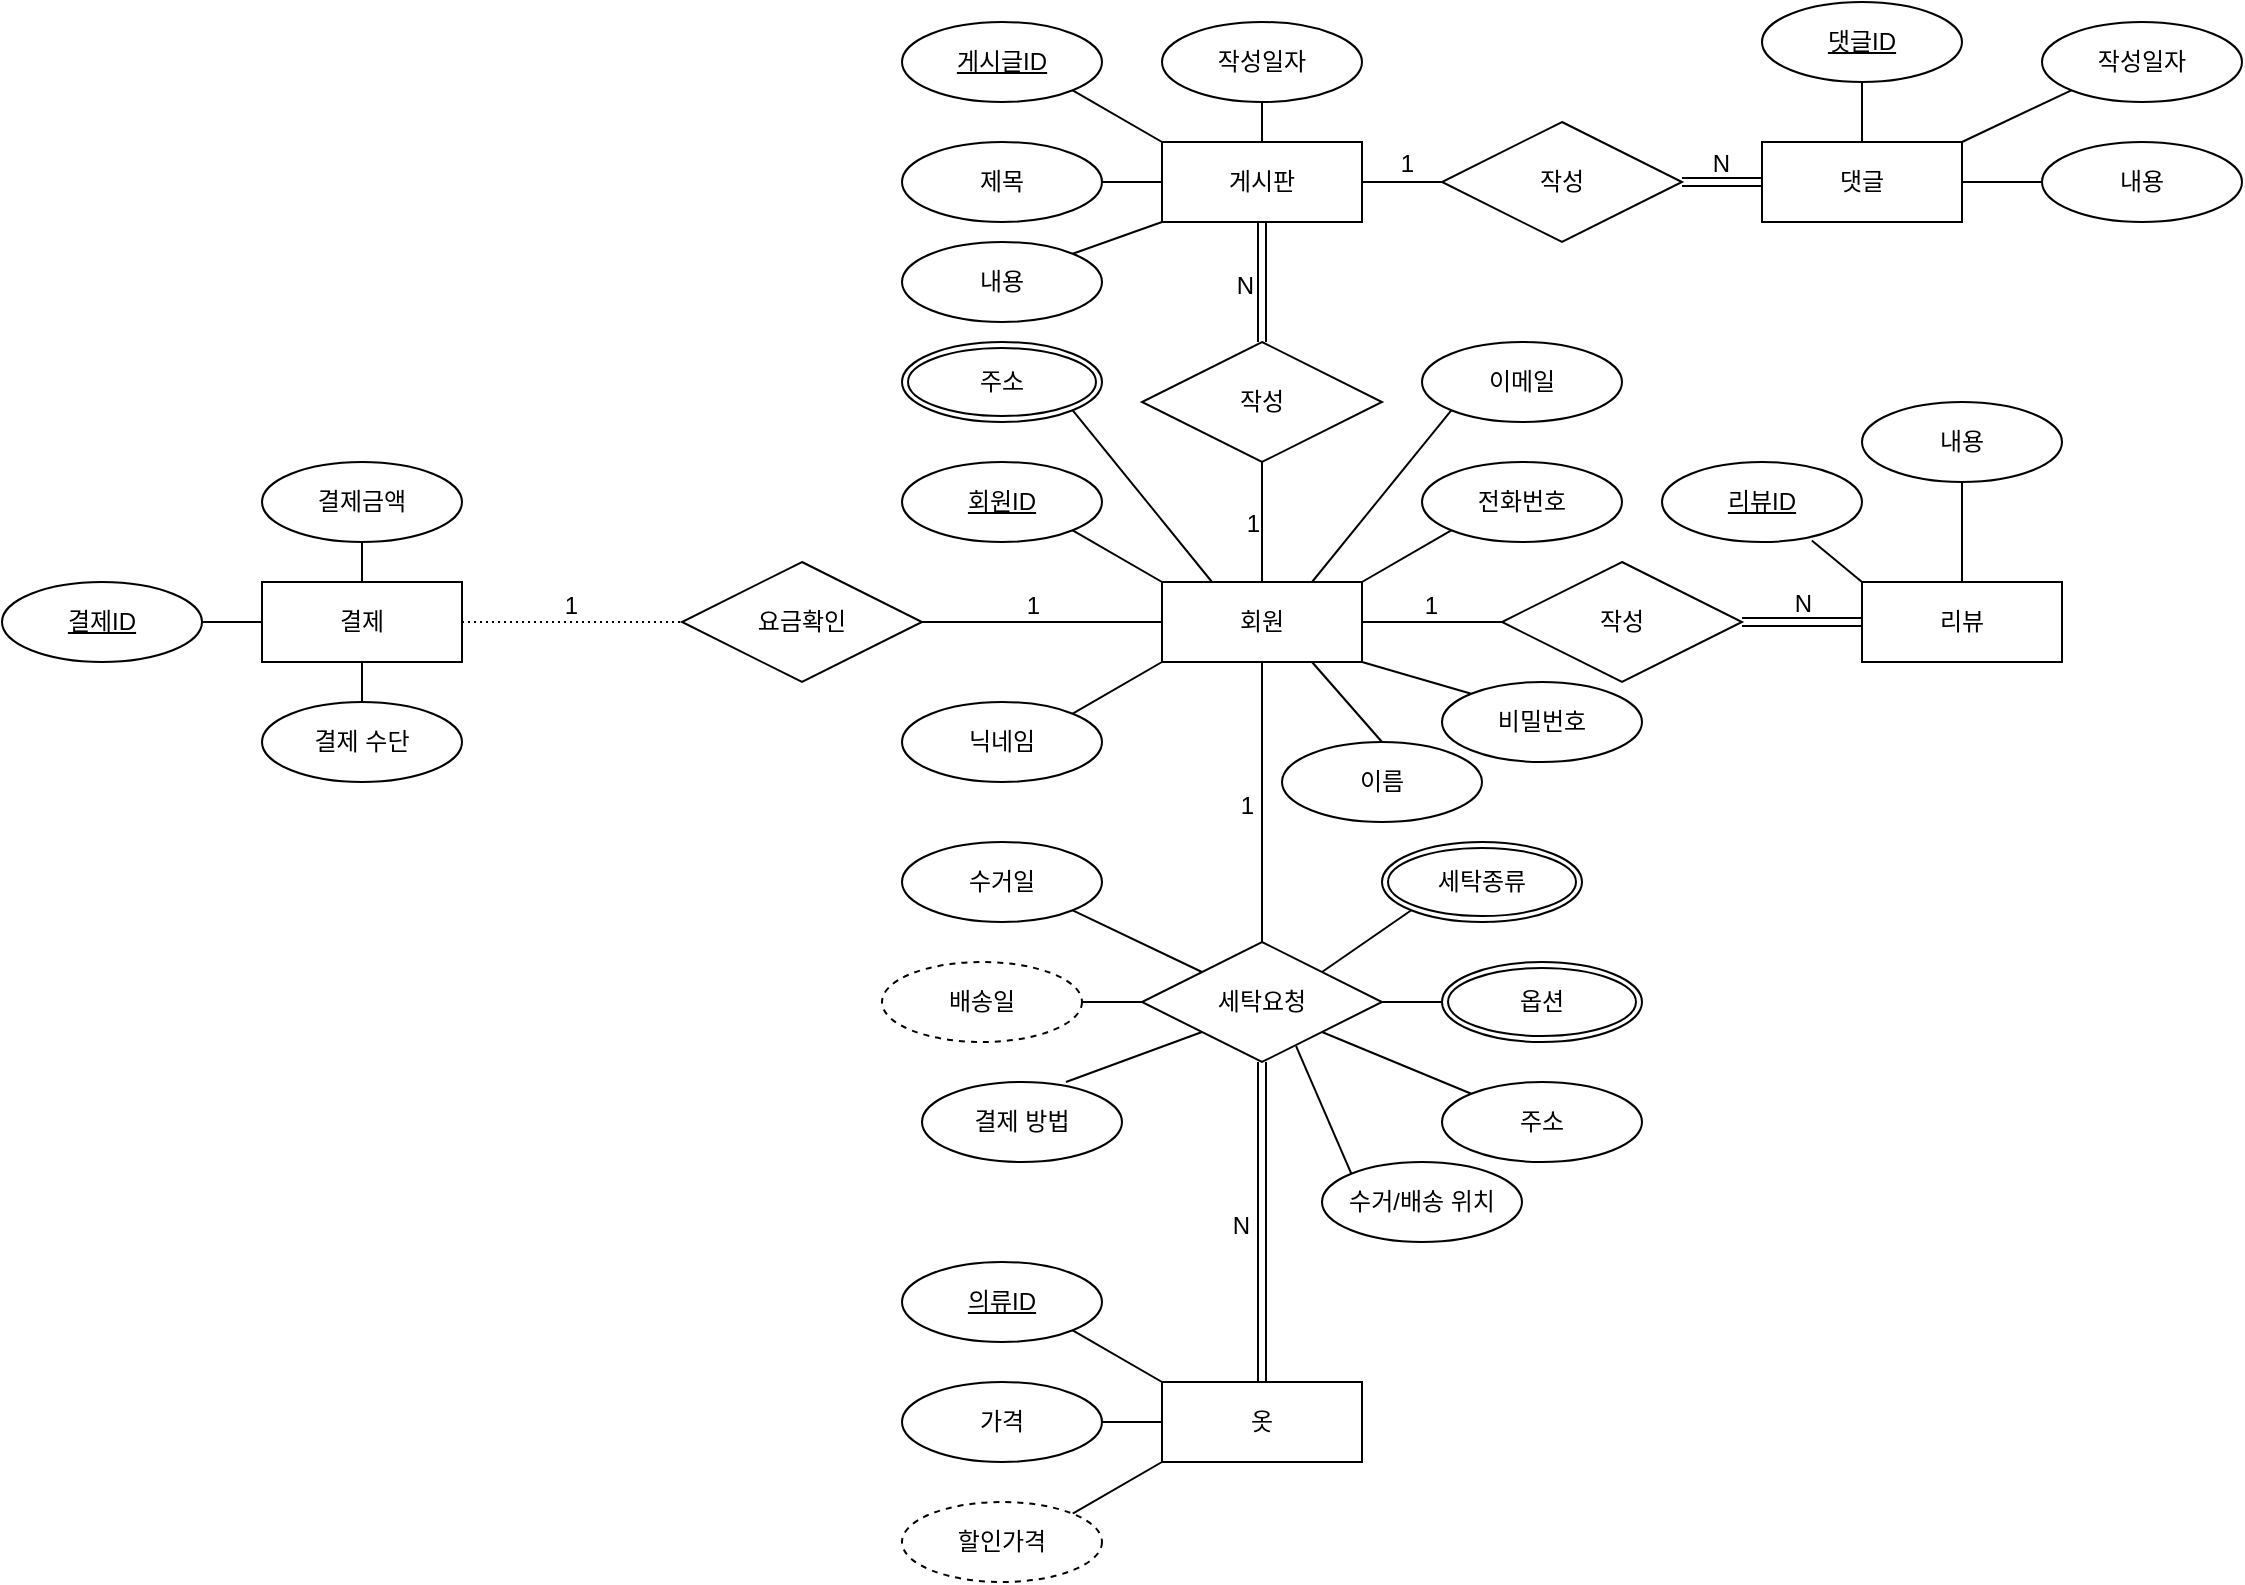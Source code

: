 <mxfile version="21.7.2" type="github">
  <diagram id="R2lEEEUBdFMjLlhIrx00" name="Page-1">
    <mxGraphModel dx="1738" dy="929" grid="1" gridSize="10" guides="1" tooltips="1" connect="1" arrows="1" fold="1" page="1" pageScale="1" pageWidth="850" pageHeight="1100" math="0" shadow="0" extFonts="Permanent Marker^https://fonts.googleapis.com/css?family=Permanent+Marker">
      <root>
        <mxCell id="0" />
        <mxCell id="1" parent="0" />
        <mxCell id="YE9Ve-NsIoE-Osug2IYx-11" value="회원" style="whiteSpace=wrap;html=1;align=center;" vertex="1" parent="1">
          <mxGeometry x="690" y="470" width="100" height="40" as="geometry" />
        </mxCell>
        <mxCell id="YE9Ve-NsIoE-Osug2IYx-12" value="게시판" style="whiteSpace=wrap;html=1;align=center;" vertex="1" parent="1">
          <mxGeometry x="690" y="250" width="100" height="40" as="geometry" />
        </mxCell>
        <mxCell id="YE9Ve-NsIoE-Osug2IYx-13" value="댓글" style="whiteSpace=wrap;html=1;align=center;" vertex="1" parent="1">
          <mxGeometry x="990" y="250" width="100" height="40" as="geometry" />
        </mxCell>
        <mxCell id="YE9Ve-NsIoE-Osug2IYx-15" value="결제" style="whiteSpace=wrap;html=1;align=center;" vertex="1" parent="1">
          <mxGeometry x="240" y="470" width="100" height="40" as="geometry" />
        </mxCell>
        <mxCell id="YE9Ve-NsIoE-Osug2IYx-16" value="리뷰" style="whiteSpace=wrap;html=1;align=center;" vertex="1" parent="1">
          <mxGeometry x="1040" y="470" width="100" height="40" as="geometry" />
        </mxCell>
        <mxCell id="YE9Ve-NsIoE-Osug2IYx-18" value="세탁요청" style="shape=rhombus;perimeter=rhombusPerimeter;whiteSpace=wrap;html=1;align=center;" vertex="1" parent="1">
          <mxGeometry x="680" y="650" width="120" height="60" as="geometry" />
        </mxCell>
        <mxCell id="YE9Ve-NsIoE-Osug2IYx-19" value="옷" style="whiteSpace=wrap;html=1;align=center;" vertex="1" parent="1">
          <mxGeometry x="690" y="870" width="100" height="40" as="geometry" />
        </mxCell>
        <mxCell id="YE9Ve-NsIoE-Osug2IYx-28" value="회원ID" style="ellipse;whiteSpace=wrap;html=1;align=center;fontStyle=4;" vertex="1" parent="1">
          <mxGeometry x="560" y="410" width="100" height="40" as="geometry" />
        </mxCell>
        <mxCell id="YE9Ve-NsIoE-Osug2IYx-30" value="전화번호" style="ellipse;whiteSpace=wrap;html=1;align=center;" vertex="1" parent="1">
          <mxGeometry x="820" y="410" width="100" height="40" as="geometry" />
        </mxCell>
        <mxCell id="YE9Ve-NsIoE-Osug2IYx-31" value="이름" style="ellipse;whiteSpace=wrap;html=1;align=center;" vertex="1" parent="1">
          <mxGeometry x="750" y="550" width="100" height="40" as="geometry" />
        </mxCell>
        <mxCell id="YE9Ve-NsIoE-Osug2IYx-32" value="이메일" style="ellipse;whiteSpace=wrap;html=1;align=center;" vertex="1" parent="1">
          <mxGeometry x="820" y="350" width="100" height="40" as="geometry" />
        </mxCell>
        <mxCell id="YE9Ve-NsIoE-Osug2IYx-47" value="" style="endArrow=none;html=1;rounded=0;exitX=1;exitY=1;exitDx=0;exitDy=0;entryX=0;entryY=0;entryDx=0;entryDy=0;" edge="1" parent="1" source="YE9Ve-NsIoE-Osug2IYx-28" target="YE9Ve-NsIoE-Osug2IYx-11">
          <mxGeometry relative="1" as="geometry">
            <mxPoint x="850" y="550" as="sourcePoint" />
            <mxPoint x="1010" y="550" as="targetPoint" />
          </mxGeometry>
        </mxCell>
        <mxCell id="YE9Ve-NsIoE-Osug2IYx-48" value="" style="endArrow=none;html=1;rounded=0;exitX=1;exitY=1;exitDx=0;exitDy=0;entryX=0.25;entryY=0;entryDx=0;entryDy=0;" edge="1" parent="1" source="YE9Ve-NsIoE-Osug2IYx-64" target="YE9Ve-NsIoE-Osug2IYx-11">
          <mxGeometry relative="1" as="geometry">
            <mxPoint x="740" y="450" as="sourcePoint" />
            <mxPoint x="1080" y="490" as="targetPoint" />
          </mxGeometry>
        </mxCell>
        <mxCell id="YE9Ve-NsIoE-Osug2IYx-49" value="" style="endArrow=none;html=1;rounded=0;entryX=1;entryY=0;entryDx=0;entryDy=0;exitX=0;exitY=1;exitDx=0;exitDy=0;" edge="1" parent="1" source="YE9Ve-NsIoE-Osug2IYx-30" target="YE9Ve-NsIoE-Osug2IYx-11">
          <mxGeometry relative="1" as="geometry">
            <mxPoint x="860" y="440" as="sourcePoint" />
            <mxPoint x="1080" y="490" as="targetPoint" />
          </mxGeometry>
        </mxCell>
        <mxCell id="YE9Ve-NsIoE-Osug2IYx-50" value="" style="endArrow=none;html=1;rounded=0;exitX=0.5;exitY=0;exitDx=0;exitDy=0;entryX=0.75;entryY=1;entryDx=0;entryDy=0;" edge="1" parent="1" source="YE9Ve-NsIoE-Osug2IYx-31" target="YE9Ve-NsIoE-Osug2IYx-11">
          <mxGeometry relative="1" as="geometry">
            <mxPoint x="920" y="490" as="sourcePoint" />
            <mxPoint x="690" y="490" as="targetPoint" />
          </mxGeometry>
        </mxCell>
        <mxCell id="YE9Ve-NsIoE-Osug2IYx-53" value="" style="endArrow=none;html=1;rounded=0;exitX=0.75;exitY=0;exitDx=0;exitDy=0;entryX=0;entryY=1;entryDx=0;entryDy=0;" edge="1" parent="1" source="YE9Ve-NsIoE-Osug2IYx-11" target="YE9Ve-NsIoE-Osug2IYx-32">
          <mxGeometry relative="1" as="geometry">
            <mxPoint x="920" y="490" as="sourcePoint" />
            <mxPoint x="820" y="490" as="targetPoint" />
          </mxGeometry>
        </mxCell>
        <mxCell id="YE9Ve-NsIoE-Osug2IYx-54" value="닉네임" style="ellipse;whiteSpace=wrap;html=1;align=center;" vertex="1" parent="1">
          <mxGeometry x="560" y="530" width="100" height="40" as="geometry" />
        </mxCell>
        <mxCell id="YE9Ve-NsIoE-Osug2IYx-55" value="" style="endArrow=none;html=1;rounded=0;exitX=1;exitY=0;exitDx=0;exitDy=0;entryX=0;entryY=1;entryDx=0;entryDy=0;" edge="1" parent="1" source="YE9Ve-NsIoE-Osug2IYx-54" target="YE9Ve-NsIoE-Osug2IYx-11">
          <mxGeometry relative="1" as="geometry">
            <mxPoint x="920" y="540" as="sourcePoint" />
            <mxPoint x="690" y="540" as="targetPoint" />
          </mxGeometry>
        </mxCell>
        <mxCell id="YE9Ve-NsIoE-Osug2IYx-56" value="비밀번호" style="ellipse;whiteSpace=wrap;html=1;align=center;" vertex="1" parent="1">
          <mxGeometry x="830" y="520" width="100" height="40" as="geometry" />
        </mxCell>
        <mxCell id="YE9Ve-NsIoE-Osug2IYx-57" value="" style="endArrow=none;html=1;rounded=0;exitX=1;exitY=1;exitDx=0;exitDy=0;entryX=0;entryY=0;entryDx=0;entryDy=0;" edge="1" parent="1" target="YE9Ve-NsIoE-Osug2IYx-56" source="YE9Ve-NsIoE-Osug2IYx-11">
          <mxGeometry relative="1" as="geometry">
            <mxPoint x="790" y="550" as="sourcePoint" />
            <mxPoint x="820" y="550" as="targetPoint" />
          </mxGeometry>
        </mxCell>
        <mxCell id="YE9Ve-NsIoE-Osug2IYx-64" value="주소" style="ellipse;shape=doubleEllipse;margin=3;whiteSpace=wrap;html=1;align=center;" vertex="1" parent="1">
          <mxGeometry x="560" y="350" width="100" height="40" as="geometry" />
        </mxCell>
        <mxCell id="YE9Ve-NsIoE-Osug2IYx-66" value="" style="endArrow=none;html=1;rounded=0;exitX=1;exitY=1;exitDx=0;exitDy=0;entryX=0;entryY=0;entryDx=0;entryDy=0;" edge="1" parent="1" source="YE9Ve-NsIoE-Osug2IYx-67" target="YE9Ve-NsIoE-Osug2IYx-18">
          <mxGeometry relative="1" as="geometry">
            <mxPoint x="650" y="680" as="sourcePoint" />
            <mxPoint x="720" y="675" as="targetPoint" />
          </mxGeometry>
        </mxCell>
        <mxCell id="YE9Ve-NsIoE-Osug2IYx-67" value="수거일" style="ellipse;whiteSpace=wrap;html=1;align=center;" vertex="1" parent="1">
          <mxGeometry x="560" y="600" width="100" height="40" as="geometry" />
        </mxCell>
        <mxCell id="YE9Ve-NsIoE-Osug2IYx-68" value="" style="endArrow=none;html=1;rounded=0;exitX=1;exitY=0.5;exitDx=0;exitDy=0;entryX=0;entryY=0.5;entryDx=0;entryDy=0;" edge="1" parent="1" source="YE9Ve-NsIoE-Osug2IYx-70" target="YE9Ve-NsIoE-Osug2IYx-18">
          <mxGeometry relative="1" as="geometry">
            <mxPoint x="650" y="680.0" as="sourcePoint" />
            <mxPoint x="680" y="730" as="targetPoint" />
          </mxGeometry>
        </mxCell>
        <mxCell id="YE9Ve-NsIoE-Osug2IYx-70" value="배송일" style="ellipse;whiteSpace=wrap;html=1;align=center;dashed=1;" vertex="1" parent="1">
          <mxGeometry x="550" y="660" width="100" height="40" as="geometry" />
        </mxCell>
        <mxCell id="YE9Ve-NsIoE-Osug2IYx-71" value="" style="endArrow=none;html=1;rounded=0;exitX=0;exitY=1;exitDx=0;exitDy=0;entryX=1;entryY=0;entryDx=0;entryDy=0;" edge="1" parent="1" source="YE9Ve-NsIoE-Osug2IYx-89" target="YE9Ve-NsIoE-Osug2IYx-18">
          <mxGeometry relative="1" as="geometry">
            <mxPoint x="814.645" y="634.142" as="sourcePoint" />
            <mxPoint x="930" y="620" as="targetPoint" />
          </mxGeometry>
        </mxCell>
        <mxCell id="YE9Ve-NsIoE-Osug2IYx-73" value="" style="endArrow=none;html=1;rounded=0;exitX=0;exitY=0.5;exitDx=0;exitDy=0;entryX=1;entryY=0.5;entryDx=0;entryDy=0;" edge="1" parent="1" source="YE9Ve-NsIoE-Osug2IYx-75" target="YE9Ve-NsIoE-Osug2IYx-18">
          <mxGeometry relative="1" as="geometry">
            <mxPoint x="830" y="680" as="sourcePoint" />
            <mxPoint x="800" y="725" as="targetPoint" />
          </mxGeometry>
        </mxCell>
        <mxCell id="YE9Ve-NsIoE-Osug2IYx-75" value="옵션" style="ellipse;shape=doubleEllipse;margin=3;whiteSpace=wrap;html=1;align=center;" vertex="1" parent="1">
          <mxGeometry x="830" y="660" width="100" height="40" as="geometry" />
        </mxCell>
        <mxCell id="YE9Ve-NsIoE-Osug2IYx-78" value="" style="endArrow=none;html=1;rounded=0;exitX=0;exitY=0;exitDx=0;exitDy=0;entryX=1;entryY=1;entryDx=0;entryDy=0;" edge="1" parent="1" source="YE9Ve-NsIoE-Osug2IYx-79" target="YE9Ve-NsIoE-Osug2IYx-18">
          <mxGeometry relative="1" as="geometry">
            <mxPoint x="915" y="728" as="sourcePoint" />
            <mxPoint x="785" y="773" as="targetPoint" />
          </mxGeometry>
        </mxCell>
        <mxCell id="YE9Ve-NsIoE-Osug2IYx-79" value="주소" style="ellipse;whiteSpace=wrap;html=1;align=center;" vertex="1" parent="1">
          <mxGeometry x="830" y="720" width="100" height="40" as="geometry" />
        </mxCell>
        <mxCell id="YE9Ve-NsIoE-Osug2IYx-80" value="" style="endArrow=none;html=1;rounded=0;exitX=0;exitY=0;exitDx=0;exitDy=0;entryX=0.642;entryY=0.867;entryDx=0;entryDy=0;entryPerimeter=0;" edge="1" parent="1" source="YE9Ve-NsIoE-Osug2IYx-81" target="YE9Ve-NsIoE-Osug2IYx-18">
          <mxGeometry relative="1" as="geometry">
            <mxPoint x="875" y="773" as="sourcePoint" />
            <mxPoint x="730" y="740" as="targetPoint" />
          </mxGeometry>
        </mxCell>
        <mxCell id="YE9Ve-NsIoE-Osug2IYx-81" value="수거/배송 위치" style="ellipse;whiteSpace=wrap;html=1;align=center;" vertex="1" parent="1">
          <mxGeometry x="770" y="760" width="100" height="40" as="geometry" />
        </mxCell>
        <mxCell id="YE9Ve-NsIoE-Osug2IYx-82" value="" style="endArrow=none;html=1;rounded=0;exitX=0.72;exitY=0;exitDx=0;exitDy=0;entryX=0;entryY=1;entryDx=0;entryDy=0;exitPerimeter=0;" edge="1" parent="1" source="YE9Ve-NsIoE-Osug2IYx-83" target="YE9Ve-NsIoE-Osug2IYx-18">
          <mxGeometry relative="1" as="geometry">
            <mxPoint x="720" y="780" as="sourcePoint" />
            <mxPoint x="750" y="780" as="targetPoint" />
          </mxGeometry>
        </mxCell>
        <mxCell id="YE9Ve-NsIoE-Osug2IYx-83" value="결제 방법" style="ellipse;whiteSpace=wrap;html=1;align=center;" vertex="1" parent="1">
          <mxGeometry x="570" y="720" width="100" height="40" as="geometry" />
        </mxCell>
        <mxCell id="YE9Ve-NsIoE-Osug2IYx-89" value="세탁종류" style="ellipse;shape=doubleEllipse;margin=3;whiteSpace=wrap;html=1;align=center;" vertex="1" parent="1">
          <mxGeometry x="800" y="600" width="100" height="40" as="geometry" />
        </mxCell>
        <mxCell id="YE9Ve-NsIoE-Osug2IYx-90" value="의류ID" style="ellipse;whiteSpace=wrap;html=1;align=center;fontStyle=4;" vertex="1" parent="1">
          <mxGeometry x="560" y="810" width="100" height="40" as="geometry" />
        </mxCell>
        <mxCell id="YE9Ve-NsIoE-Osug2IYx-91" value="" style="endArrow=none;html=1;rounded=0;exitX=1;exitY=1;exitDx=0;exitDy=0;entryX=0;entryY=0;entryDx=0;entryDy=0;" edge="1" parent="1" source="YE9Ve-NsIoE-Osug2IYx-90" target="YE9Ve-NsIoE-Osug2IYx-19">
          <mxGeometry relative="1" as="geometry">
            <mxPoint x="870" y="961" as="sourcePoint" />
            <mxPoint x="662" y="910" as="targetPoint" />
          </mxGeometry>
        </mxCell>
        <mxCell id="YE9Ve-NsIoE-Osug2IYx-92" value="" style="endArrow=none;html=1;rounded=0;exitX=1;exitY=0.5;exitDx=0;exitDy=0;entryX=0;entryY=0.5;entryDx=0;entryDy=0;" edge="1" parent="1" source="YE9Ve-NsIoE-Osug2IYx-93" target="YE9Ve-NsIoE-Osug2IYx-19">
          <mxGeometry relative="1" as="geometry">
            <mxPoint x="670" y="890" as="sourcePoint" />
            <mxPoint x="700" y="890" as="targetPoint" />
          </mxGeometry>
        </mxCell>
        <mxCell id="YE9Ve-NsIoE-Osug2IYx-93" value="가격" style="ellipse;whiteSpace=wrap;html=1;align=center;" vertex="1" parent="1">
          <mxGeometry x="560" y="870" width="100" height="40" as="geometry" />
        </mxCell>
        <mxCell id="YE9Ve-NsIoE-Osug2IYx-94" value="" style="endArrow=none;html=1;rounded=0;exitX=1;exitY=0;exitDx=0;exitDy=0;entryX=0;entryY=1;entryDx=0;entryDy=0;" edge="1" parent="1" source="YE9Ve-NsIoE-Osug2IYx-95" target="YE9Ve-NsIoE-Osug2IYx-19">
          <mxGeometry relative="1" as="geometry">
            <mxPoint x="660" y="945" as="sourcePoint" />
            <mxPoint x="720" y="910" as="targetPoint" />
          </mxGeometry>
        </mxCell>
        <mxCell id="YE9Ve-NsIoE-Osug2IYx-95" value="할인가격" style="ellipse;whiteSpace=wrap;html=1;align=center;dashed=1;" vertex="1" parent="1">
          <mxGeometry x="560" y="930" width="100" height="40" as="geometry" />
        </mxCell>
        <mxCell id="YE9Ve-NsIoE-Osug2IYx-96" value="작성" style="shape=rhombus;perimeter=rhombusPerimeter;whiteSpace=wrap;html=1;align=center;" vertex="1" parent="1">
          <mxGeometry x="680" y="350" width="120" height="60" as="geometry" />
        </mxCell>
        <mxCell id="YE9Ve-NsIoE-Osug2IYx-100" value="작성" style="shape=rhombus;perimeter=rhombusPerimeter;whiteSpace=wrap;html=1;align=center;" vertex="1" parent="1">
          <mxGeometry x="830" y="240" width="120" height="60" as="geometry" />
        </mxCell>
        <mxCell id="YE9Ve-NsIoE-Osug2IYx-104" value="게시글ID" style="ellipse;whiteSpace=wrap;html=1;align=center;fontStyle=4;" vertex="1" parent="1">
          <mxGeometry x="560" y="190" width="100" height="40" as="geometry" />
        </mxCell>
        <mxCell id="YE9Ve-NsIoE-Osug2IYx-105" value="" style="endArrow=none;html=1;rounded=0;exitX=1;exitY=1;exitDx=0;exitDy=0;entryX=0;entryY=0;entryDx=0;entryDy=0;" edge="1" parent="1" source="YE9Ve-NsIoE-Osug2IYx-104" target="YE9Ve-NsIoE-Osug2IYx-12">
          <mxGeometry relative="1" as="geometry">
            <mxPoint x="850" y="330" as="sourcePoint" />
            <mxPoint x="690" y="250" as="targetPoint" />
          </mxGeometry>
        </mxCell>
        <mxCell id="YE9Ve-NsIoE-Osug2IYx-106" value="제목" style="ellipse;whiteSpace=wrap;html=1;align=center;" vertex="1" parent="1">
          <mxGeometry x="560" y="250" width="100" height="40" as="geometry" />
        </mxCell>
        <mxCell id="YE9Ve-NsIoE-Osug2IYx-107" value="" style="endArrow=none;html=1;rounded=0;exitX=1;exitY=0.5;exitDx=0;exitDy=0;entryX=0;entryY=0.5;entryDx=0;entryDy=0;" edge="1" parent="1" source="YE9Ve-NsIoE-Osug2IYx-106" target="YE9Ve-NsIoE-Osug2IYx-12">
          <mxGeometry relative="1" as="geometry">
            <mxPoint x="920" y="270" as="sourcePoint" />
            <mxPoint x="690" y="270" as="targetPoint" />
          </mxGeometry>
        </mxCell>
        <mxCell id="YE9Ve-NsIoE-Osug2IYx-108" value="내용" style="ellipse;whiteSpace=wrap;html=1;align=center;" vertex="1" parent="1">
          <mxGeometry x="560" y="300" width="100" height="40" as="geometry" />
        </mxCell>
        <mxCell id="YE9Ve-NsIoE-Osug2IYx-109" value="" style="endArrow=none;html=1;rounded=0;exitX=1;exitY=0;exitDx=0;exitDy=0;entryX=0;entryY=1;entryDx=0;entryDy=0;" edge="1" parent="1" source="YE9Ve-NsIoE-Osug2IYx-108" target="YE9Ve-NsIoE-Osug2IYx-12">
          <mxGeometry relative="1" as="geometry">
            <mxPoint x="920" y="320" as="sourcePoint" />
            <mxPoint x="690" y="320" as="targetPoint" />
          </mxGeometry>
        </mxCell>
        <mxCell id="YE9Ve-NsIoE-Osug2IYx-110" value="작성일자" style="ellipse;whiteSpace=wrap;html=1;align=center;" vertex="1" parent="1">
          <mxGeometry x="690" y="190" width="100" height="40" as="geometry" />
        </mxCell>
        <mxCell id="YE9Ve-NsIoE-Osug2IYx-111" value="" style="endArrow=none;html=1;rounded=0;exitX=0.5;exitY=1;exitDx=0;exitDy=0;entryX=0.5;entryY=0;entryDx=0;entryDy=0;" edge="1" parent="1" source="YE9Ve-NsIoE-Osug2IYx-110" target="YE9Ve-NsIoE-Osug2IYx-12">
          <mxGeometry relative="1" as="geometry">
            <mxPoint x="1050" y="210" as="sourcePoint" />
            <mxPoint x="820" y="210" as="targetPoint" />
            <Array as="points" />
          </mxGeometry>
        </mxCell>
        <mxCell id="YE9Ve-NsIoE-Osug2IYx-114" value="댓글ID" style="ellipse;whiteSpace=wrap;html=1;align=center;fontStyle=4;" vertex="1" parent="1">
          <mxGeometry x="990" y="180" width="100" height="40" as="geometry" />
        </mxCell>
        <mxCell id="YE9Ve-NsIoE-Osug2IYx-115" value="" style="endArrow=none;html=1;rounded=0;exitX=0.5;exitY=1;exitDx=0;exitDy=0;entryX=0.5;entryY=0;entryDx=0;entryDy=0;" edge="1" parent="1" source="YE9Ve-NsIoE-Osug2IYx-114" target="YE9Ve-NsIoE-Osug2IYx-13">
          <mxGeometry relative="1" as="geometry">
            <mxPoint x="1180" y="330" as="sourcePoint" />
            <mxPoint x="1020" y="250" as="targetPoint" />
          </mxGeometry>
        </mxCell>
        <mxCell id="YE9Ve-NsIoE-Osug2IYx-118" value="내용" style="ellipse;whiteSpace=wrap;html=1;align=center;" vertex="1" parent="1">
          <mxGeometry x="1130" y="250" width="100" height="40" as="geometry" />
        </mxCell>
        <mxCell id="YE9Ve-NsIoE-Osug2IYx-119" value="" style="endArrow=none;html=1;rounded=0;exitX=1;exitY=0.5;exitDx=0;exitDy=0;entryX=0;entryY=0.5;entryDx=0;entryDy=0;" edge="1" parent="1" source="YE9Ve-NsIoE-Osug2IYx-13" target="YE9Ve-NsIoE-Osug2IYx-118">
          <mxGeometry relative="1" as="geometry">
            <mxPoint x="985" y="234" as="sourcePoint" />
            <mxPoint x="1030" y="260" as="targetPoint" />
          </mxGeometry>
        </mxCell>
        <mxCell id="YE9Ve-NsIoE-Osug2IYx-120" value="작성일자" style="ellipse;whiteSpace=wrap;html=1;align=center;" vertex="1" parent="1">
          <mxGeometry x="1130" y="190" width="100" height="40" as="geometry" />
        </mxCell>
        <mxCell id="YE9Ve-NsIoE-Osug2IYx-121" value="" style="endArrow=none;html=1;rounded=0;exitX=0;exitY=1;exitDx=0;exitDy=0;entryX=1;entryY=0;entryDx=0;entryDy=0;" edge="1" parent="1" source="YE9Ve-NsIoE-Osug2IYx-120" target="YE9Ve-NsIoE-Osug2IYx-13">
          <mxGeometry relative="1" as="geometry">
            <mxPoint x="655" y="234" as="sourcePoint" />
            <mxPoint x="700" y="260" as="targetPoint" />
          </mxGeometry>
        </mxCell>
        <mxCell id="YE9Ve-NsIoE-Osug2IYx-122" value="작성" style="shape=rhombus;perimeter=rhombusPerimeter;whiteSpace=wrap;html=1;align=center;" vertex="1" parent="1">
          <mxGeometry x="860" y="460" width="120" height="60" as="geometry" />
        </mxCell>
        <mxCell id="YE9Ve-NsIoE-Osug2IYx-125" value="리뷰ID" style="ellipse;whiteSpace=wrap;html=1;align=center;fontStyle=4;" vertex="1" parent="1">
          <mxGeometry x="940" y="410" width="100" height="40" as="geometry" />
        </mxCell>
        <mxCell id="YE9Ve-NsIoE-Osug2IYx-126" value="" style="endArrow=none;html=1;rounded=0;exitX=0.749;exitY=0.981;exitDx=0;exitDy=0;entryX=0;entryY=0;entryDx=0;entryDy=0;exitPerimeter=0;" edge="1" parent="1" source="YE9Ve-NsIoE-Osug2IYx-125" target="YE9Ve-NsIoE-Osug2IYx-16">
          <mxGeometry relative="1" as="geometry">
            <mxPoint x="1250" y="540" as="sourcePoint" />
            <mxPoint x="1090" y="460" as="targetPoint" />
          </mxGeometry>
        </mxCell>
        <mxCell id="YE9Ve-NsIoE-Osug2IYx-129" value="" style="endArrow=none;html=1;rounded=0;exitX=0.5;exitY=1;exitDx=0;exitDy=0;entryX=0.5;entryY=0;entryDx=0;entryDy=0;" edge="1" parent="1" source="YE9Ve-NsIoE-Osug2IYx-131" target="YE9Ve-NsIoE-Osug2IYx-16">
          <mxGeometry relative="1" as="geometry">
            <mxPoint x="1090" y="420.0" as="sourcePoint" />
            <mxPoint x="1150" y="465" as="targetPoint" />
          </mxGeometry>
        </mxCell>
        <mxCell id="YE9Ve-NsIoE-Osug2IYx-131" value="내용" style="ellipse;whiteSpace=wrap;html=1;align=center;" vertex="1" parent="1">
          <mxGeometry x="1040" y="380" width="100" height="40" as="geometry" />
        </mxCell>
        <mxCell id="YE9Ve-NsIoE-Osug2IYx-134" value="요금확인" style="shape=rhombus;perimeter=rhombusPerimeter;whiteSpace=wrap;html=1;align=center;" vertex="1" parent="1">
          <mxGeometry x="450" y="460" width="120" height="60" as="geometry" />
        </mxCell>
        <mxCell id="YE9Ve-NsIoE-Osug2IYx-137" value="결제ID" style="ellipse;whiteSpace=wrap;html=1;align=center;fontStyle=4;" vertex="1" parent="1">
          <mxGeometry x="110" y="470" width="100" height="40" as="geometry" />
        </mxCell>
        <mxCell id="YE9Ve-NsIoE-Osug2IYx-138" value="" style="endArrow=none;html=1;rounded=0;exitX=1;exitY=0.5;exitDx=0;exitDy=0;entryX=0;entryY=0.5;entryDx=0;entryDy=0;" edge="1" parent="1" source="YE9Ve-NsIoE-Osug2IYx-137" target="YE9Ve-NsIoE-Osug2IYx-15">
          <mxGeometry relative="1" as="geometry">
            <mxPoint x="400" y="550" as="sourcePoint" />
            <mxPoint x="240" y="470" as="targetPoint" />
          </mxGeometry>
        </mxCell>
        <mxCell id="YE9Ve-NsIoE-Osug2IYx-139" value="결제금액" style="ellipse;whiteSpace=wrap;html=1;align=center;" vertex="1" parent="1">
          <mxGeometry x="240" y="410" width="100" height="40" as="geometry" />
        </mxCell>
        <mxCell id="YE9Ve-NsIoE-Osug2IYx-140" value="" style="endArrow=none;html=1;rounded=0;exitX=0.5;exitY=1;exitDx=0;exitDy=0;entryX=0.5;entryY=0;entryDx=0;entryDy=0;" edge="1" parent="1" source="YE9Ve-NsIoE-Osug2IYx-139" target="YE9Ve-NsIoE-Osug2IYx-15">
          <mxGeometry relative="1" as="geometry">
            <mxPoint x="600" y="430" as="sourcePoint" />
            <mxPoint x="290" y="470" as="targetPoint" />
            <Array as="points" />
          </mxGeometry>
        </mxCell>
        <mxCell id="YE9Ve-NsIoE-Osug2IYx-141" value="결제 수단" style="ellipse;whiteSpace=wrap;html=1;align=center;" vertex="1" parent="1">
          <mxGeometry x="240" y="530" width="100" height="40" as="geometry" />
        </mxCell>
        <mxCell id="YE9Ve-NsIoE-Osug2IYx-144" value="" style="endArrow=none;html=1;rounded=0;exitX=0.5;exitY=1;exitDx=0;exitDy=0;entryX=0.5;entryY=0;entryDx=0;entryDy=0;" edge="1" parent="1" source="YE9Ve-NsIoE-Osug2IYx-15" target="YE9Ve-NsIoE-Osug2IYx-141">
          <mxGeometry relative="1" as="geometry">
            <mxPoint x="300" y="460" as="sourcePoint" />
            <mxPoint x="300" y="480" as="targetPoint" />
            <Array as="points" />
          </mxGeometry>
        </mxCell>
        <mxCell id="YE9Ve-NsIoE-Osug2IYx-150" value="" style="endArrow=none;html=1;rounded=0;entryX=0;entryY=0.5;entryDx=0;entryDy=0;exitX=1;exitY=0.5;exitDx=0;exitDy=0;" edge="1" parent="1" source="YE9Ve-NsIoE-Osug2IYx-134" target="YE9Ve-NsIoE-Osug2IYx-11">
          <mxGeometry relative="1" as="geometry">
            <mxPoint x="380" y="560" as="sourcePoint" />
            <mxPoint x="540" y="560" as="targetPoint" />
          </mxGeometry>
        </mxCell>
        <mxCell id="YE9Ve-NsIoE-Osug2IYx-151" value="1" style="resizable=0;html=1;whiteSpace=wrap;align=right;verticalAlign=bottom;" connectable="0" vertex="1" parent="YE9Ve-NsIoE-Osug2IYx-150">
          <mxGeometry x="1" relative="1" as="geometry">
            <mxPoint x="-60" as="offset" />
          </mxGeometry>
        </mxCell>
        <mxCell id="YE9Ve-NsIoE-Osug2IYx-156" value="" style="endArrow=none;html=1;rounded=0;dashed=1;dashPattern=1 2;exitX=1;exitY=0.5;exitDx=0;exitDy=0;entryX=0;entryY=0.5;entryDx=0;entryDy=0;align=center;" edge="1" parent="1" source="YE9Ve-NsIoE-Osug2IYx-15" target="YE9Ve-NsIoE-Osug2IYx-134">
          <mxGeometry relative="1" as="geometry">
            <mxPoint x="470" y="560" as="sourcePoint" />
            <mxPoint x="360" y="560" as="targetPoint" />
          </mxGeometry>
        </mxCell>
        <mxCell id="YE9Ve-NsIoE-Osug2IYx-157" value="1" style="resizable=0;html=1;whiteSpace=wrap;align=right;verticalAlign=bottom;" connectable="0" vertex="1" parent="YE9Ve-NsIoE-Osug2IYx-156">
          <mxGeometry x="1" relative="1" as="geometry">
            <mxPoint x="-51" as="offset" />
          </mxGeometry>
        </mxCell>
        <mxCell id="YE9Ve-NsIoE-Osug2IYx-158" value="" style="endArrow=none;html=1;rounded=0;exitX=0.5;exitY=1;exitDx=0;exitDy=0;entryX=0.5;entryY=0;entryDx=0;entryDy=0;" edge="1" parent="1" source="YE9Ve-NsIoE-Osug2IYx-11" target="YE9Ve-NsIoE-Osug2IYx-18">
          <mxGeometry relative="1" as="geometry">
            <mxPoint x="330" y="620" as="sourcePoint" />
            <mxPoint x="490" y="620" as="targetPoint" />
          </mxGeometry>
        </mxCell>
        <mxCell id="YE9Ve-NsIoE-Osug2IYx-159" value="1" style="resizable=0;html=1;whiteSpace=wrap;align=right;verticalAlign=bottom;" connectable="0" vertex="1" parent="YE9Ve-NsIoE-Osug2IYx-158">
          <mxGeometry x="1" relative="1" as="geometry">
            <mxPoint x="-3" y="-60" as="offset" />
          </mxGeometry>
        </mxCell>
        <mxCell id="YE9Ve-NsIoE-Osug2IYx-160" value="" style="shape=link;html=1;rounded=0;exitX=0.5;exitY=1;exitDx=0;exitDy=0;entryX=0.5;entryY=0;entryDx=0;entryDy=0;" edge="1" parent="1" source="YE9Ve-NsIoE-Osug2IYx-18" target="YE9Ve-NsIoE-Osug2IYx-19">
          <mxGeometry relative="1" as="geometry">
            <mxPoint x="330" y="620" as="sourcePoint" />
            <mxPoint x="490" y="620" as="targetPoint" />
          </mxGeometry>
        </mxCell>
        <mxCell id="YE9Ve-NsIoE-Osug2IYx-161" value="N" style="resizable=0;html=1;whiteSpace=wrap;align=right;verticalAlign=bottom;" connectable="0" vertex="1" parent="YE9Ve-NsIoE-Osug2IYx-160">
          <mxGeometry x="1" relative="1" as="geometry">
            <mxPoint x="-5" y="-70" as="offset" />
          </mxGeometry>
        </mxCell>
        <mxCell id="YE9Ve-NsIoE-Osug2IYx-162" value="" style="endArrow=none;html=1;rounded=0;" edge="1" parent="1">
          <mxGeometry relative="1" as="geometry">
            <mxPoint x="790" y="490" as="sourcePoint" />
            <mxPoint x="860" y="490" as="targetPoint" />
          </mxGeometry>
        </mxCell>
        <mxCell id="YE9Ve-NsIoE-Osug2IYx-163" value="1" style="resizable=0;html=1;whiteSpace=wrap;align=right;verticalAlign=bottom;" connectable="0" vertex="1" parent="YE9Ve-NsIoE-Osug2IYx-162">
          <mxGeometry x="1" relative="1" as="geometry">
            <mxPoint x="-31" as="offset" />
          </mxGeometry>
        </mxCell>
        <mxCell id="YE9Ve-NsIoE-Osug2IYx-172" value="" style="endArrow=none;html=1;rounded=0;exitX=0.5;exitY=0;exitDx=0;exitDy=0;entryX=0.5;entryY=1;entryDx=0;entryDy=0;" edge="1" parent="1" source="YE9Ve-NsIoE-Osug2IYx-11" target="YE9Ve-NsIoE-Osug2IYx-96">
          <mxGeometry relative="1" as="geometry">
            <mxPoint x="670" y="630" as="sourcePoint" />
            <mxPoint x="830" y="630" as="targetPoint" />
          </mxGeometry>
        </mxCell>
        <mxCell id="YE9Ve-NsIoE-Osug2IYx-173" value="1" style="resizable=0;html=1;whiteSpace=wrap;align=right;verticalAlign=bottom;" connectable="0" vertex="1" parent="YE9Ve-NsIoE-Osug2IYx-172">
          <mxGeometry x="1" relative="1" as="geometry">
            <mxPoint y="39" as="offset" />
          </mxGeometry>
        </mxCell>
        <mxCell id="YE9Ve-NsIoE-Osug2IYx-174" value="" style="shape=link;html=1;rounded=0;exitX=0.5;exitY=0;exitDx=0;exitDy=0;entryX=0.5;entryY=1;entryDx=0;entryDy=0;" edge="1" parent="1" source="YE9Ve-NsIoE-Osug2IYx-96" target="YE9Ve-NsIoE-Osug2IYx-12">
          <mxGeometry relative="1" as="geometry">
            <mxPoint x="670" y="630" as="sourcePoint" />
            <mxPoint x="830" y="630" as="targetPoint" />
          </mxGeometry>
        </mxCell>
        <mxCell id="YE9Ve-NsIoE-Osug2IYx-175" value="N" style="resizable=0;html=1;whiteSpace=wrap;align=right;verticalAlign=bottom;" connectable="0" vertex="1" parent="YE9Ve-NsIoE-Osug2IYx-174">
          <mxGeometry x="1" relative="1" as="geometry">
            <mxPoint x="-3" y="40" as="offset" />
          </mxGeometry>
        </mxCell>
        <mxCell id="YE9Ve-NsIoE-Osug2IYx-176" value="" style="shape=link;html=1;rounded=0;exitX=1;exitY=0.5;exitDx=0;exitDy=0;entryX=0;entryY=0.5;entryDx=0;entryDy=0;" edge="1" parent="1" source="YE9Ve-NsIoE-Osug2IYx-122" target="YE9Ve-NsIoE-Osug2IYx-16">
          <mxGeometry relative="1" as="geometry">
            <mxPoint x="750" y="360" as="sourcePoint" />
            <mxPoint x="750" y="300" as="targetPoint" />
          </mxGeometry>
        </mxCell>
        <mxCell id="YE9Ve-NsIoE-Osug2IYx-177" value="N" style="resizable=0;html=1;whiteSpace=wrap;align=right;verticalAlign=bottom;" connectable="0" vertex="1" parent="YE9Ve-NsIoE-Osug2IYx-176">
          <mxGeometry x="1" relative="1" as="geometry">
            <mxPoint x="-24" y="-1" as="offset" />
          </mxGeometry>
        </mxCell>
        <mxCell id="YE9Ve-NsIoE-Osug2IYx-178" value="" style="endArrow=none;html=1;rounded=0;exitX=1;exitY=0.5;exitDx=0;exitDy=0;entryX=0;entryY=0.5;entryDx=0;entryDy=0;" edge="1" parent="1" source="YE9Ve-NsIoE-Osug2IYx-12" target="YE9Ve-NsIoE-Osug2IYx-100">
          <mxGeometry relative="1" as="geometry">
            <mxPoint x="750" y="480" as="sourcePoint" />
            <mxPoint x="750" y="420" as="targetPoint" />
          </mxGeometry>
        </mxCell>
        <mxCell id="YE9Ve-NsIoE-Osug2IYx-179" value="1" style="resizable=0;html=1;whiteSpace=wrap;align=right;verticalAlign=bottom;" connectable="0" vertex="1" parent="YE9Ve-NsIoE-Osug2IYx-178">
          <mxGeometry x="1" relative="1" as="geometry">
            <mxPoint x="-13" y="-1" as="offset" />
          </mxGeometry>
        </mxCell>
        <mxCell id="YE9Ve-NsIoE-Osug2IYx-180" value="" style="shape=link;html=1;rounded=0;exitX=1;exitY=0.5;exitDx=0;exitDy=0;entryX=0;entryY=0.5;entryDx=0;entryDy=0;" edge="1" parent="1" source="YE9Ve-NsIoE-Osug2IYx-100" target="YE9Ve-NsIoE-Osug2IYx-13">
          <mxGeometry relative="1" as="geometry">
            <mxPoint x="950" y="269.41" as="sourcePoint" />
            <mxPoint x="1010" y="269.41" as="targetPoint" />
          </mxGeometry>
        </mxCell>
        <mxCell id="YE9Ve-NsIoE-Osug2IYx-181" value="N" style="resizable=0;html=1;whiteSpace=wrap;align=right;verticalAlign=bottom;" connectable="0" vertex="1" parent="YE9Ve-NsIoE-Osug2IYx-180">
          <mxGeometry x="1" relative="1" as="geometry">
            <mxPoint x="-15" y="-1" as="offset" />
          </mxGeometry>
        </mxCell>
      </root>
    </mxGraphModel>
  </diagram>
</mxfile>
